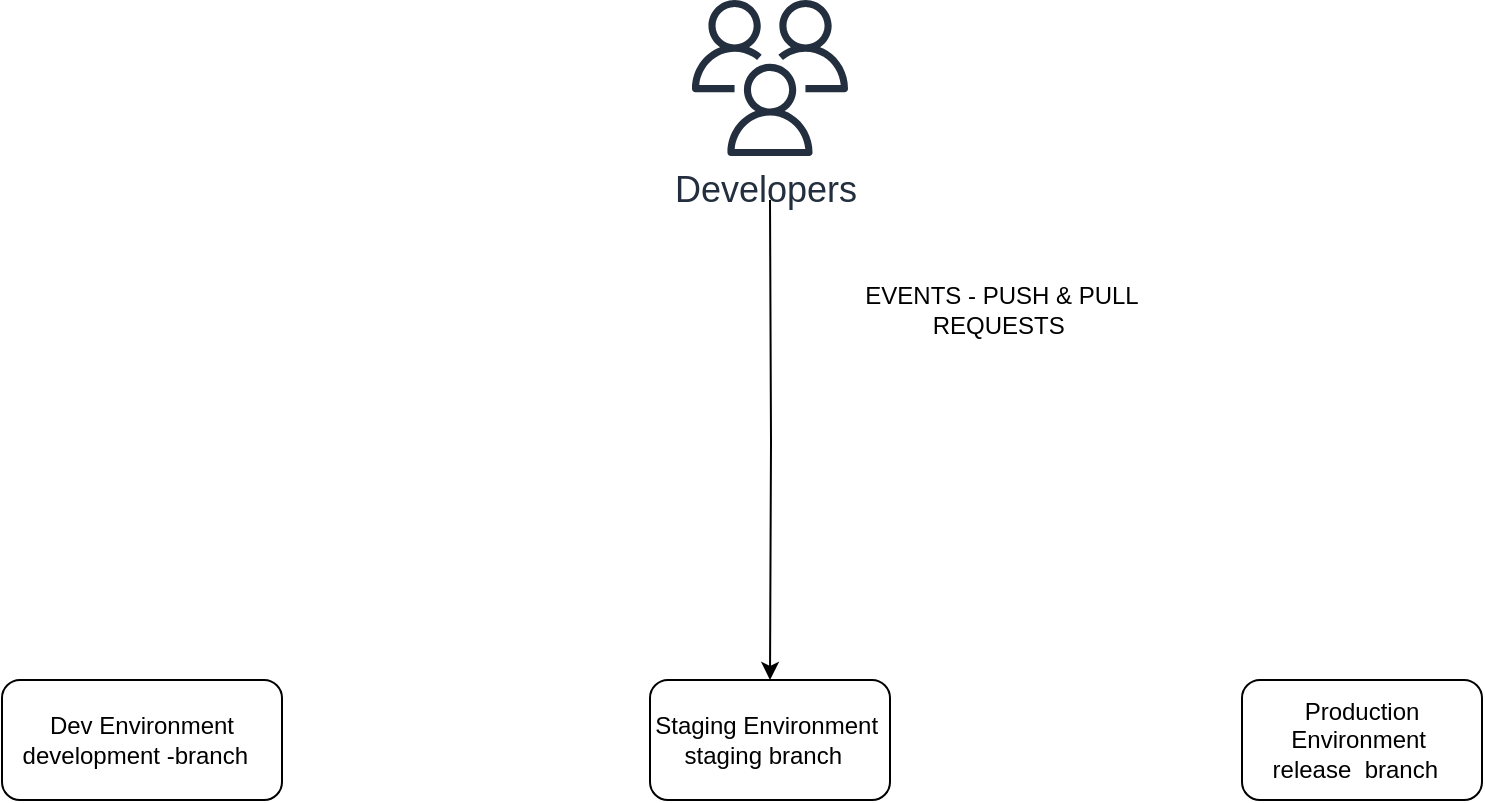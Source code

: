 <mxfile version="14.9.8" type="github">
  <diagram id="6XGJqjT74cjKN67CY4M7" name="DevSecOps">
    <mxGraphModel dx="1171" dy="818" grid="1" gridSize="10" guides="1" tooltips="1" connect="1" arrows="1" fold="1" page="1" pageScale="1" pageWidth="850" pageHeight="1100" math="0" shadow="0">
      <root>
        <mxCell id="0" />
        <mxCell id="1" parent="0" />
        <mxCell id="ea0yjk5CYWSuDGqNt53Y-1" value="Staging Environment&amp;nbsp;&lt;br&gt;staging branch&amp;nbsp;&amp;nbsp;" style="rounded=1;whiteSpace=wrap;html=1;" vertex="1" parent="1">
          <mxGeometry x="344" y="620" width="120" height="60" as="geometry" />
        </mxCell>
        <mxCell id="ea0yjk5CYWSuDGqNt53Y-3" style="edgeStyle=orthogonalEdgeStyle;rounded=0;orthogonalLoop=1;jettySize=auto;html=1;" edge="1" parent="1" target="ea0yjk5CYWSuDGqNt53Y-1">
          <mxGeometry relative="1" as="geometry">
            <mxPoint x="404" y="380" as="sourcePoint" />
          </mxGeometry>
        </mxCell>
        <mxCell id="ea0yjk5CYWSuDGqNt53Y-2" value="&lt;font style=&quot;font-size: 18px&quot;&gt;Developers&amp;nbsp;&lt;/font&gt;" style="outlineConnect=0;fontColor=#232F3E;gradientColor=none;fillColor=#232F3E;strokeColor=none;dashed=0;verticalLabelPosition=bottom;verticalAlign=top;align=center;html=1;fontSize=12;fontStyle=0;aspect=fixed;pointerEvents=1;shape=mxgraph.aws4.users;" vertex="1" parent="1">
          <mxGeometry x="365" y="280" width="78" height="78" as="geometry" />
        </mxCell>
        <mxCell id="ea0yjk5CYWSuDGqNt53Y-4" value="EVENTS - PUSH &amp;amp; PULL REQUESTS&amp;nbsp;" style="text;html=1;strokeColor=none;fillColor=none;align=center;verticalAlign=middle;whiteSpace=wrap;rounded=0;" vertex="1" parent="1">
          <mxGeometry x="420" y="410" width="200" height="50" as="geometry" />
        </mxCell>
        <mxCell id="ea0yjk5CYWSuDGqNt53Y-5" value="Dev Environment&lt;br&gt;development -branch&amp;nbsp;&amp;nbsp;" style="rounded=1;whiteSpace=wrap;html=1;" vertex="1" parent="1">
          <mxGeometry x="20" y="620" width="140" height="60" as="geometry" />
        </mxCell>
        <mxCell id="ea0yjk5CYWSuDGqNt53Y-6" value="Production Environment&amp;nbsp;&lt;br&gt;release&amp;nbsp; branch&amp;nbsp;&amp;nbsp;" style="rounded=1;whiteSpace=wrap;html=1;" vertex="1" parent="1">
          <mxGeometry x="640" y="620" width="120" height="60" as="geometry" />
        </mxCell>
      </root>
    </mxGraphModel>
  </diagram>
</mxfile>
